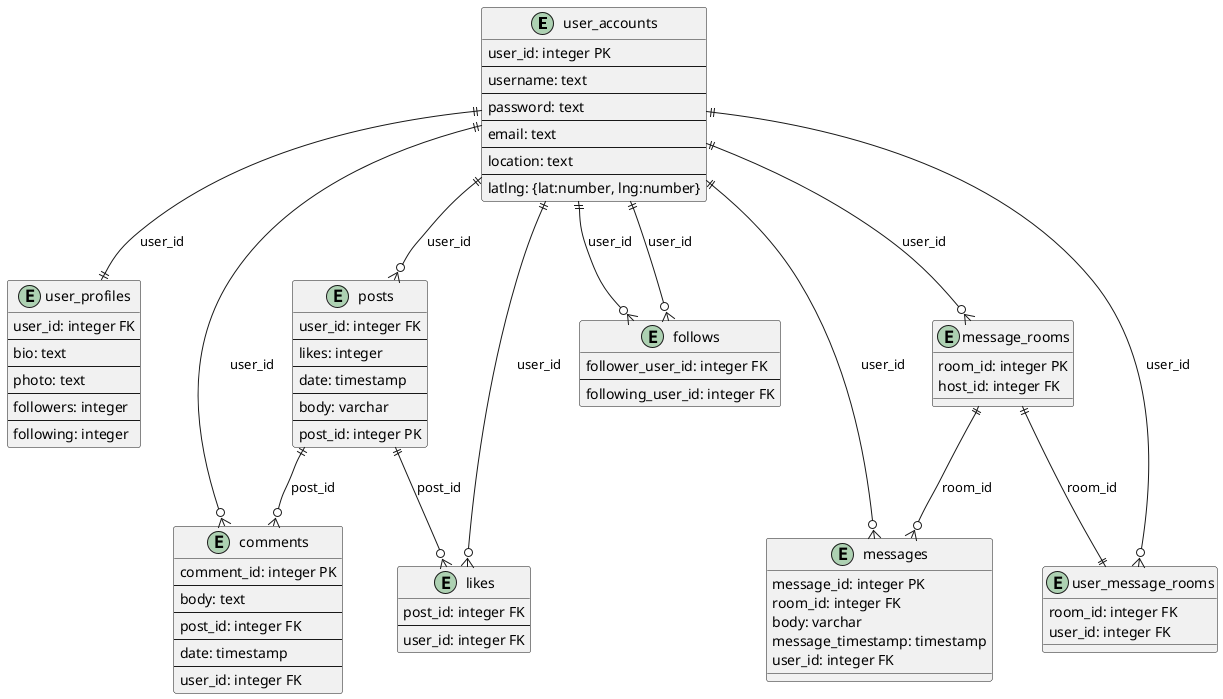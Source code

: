 @startuml
entity "user_accounts" as ua{
    user_id: integer PK
    --
    username: text
    --
    password: text
    --
    email: text
    --
    location: text
    --
    latlng: {lat:number, lng:number}
}
entity "user_profiles" as up{
    user_id: integer FK
    --
    bio: text
    --
    photo: text
    --
    followers: integer
    --
    following: integer
}
entity "posts" as p{
    user_id: integer FK
    --
    likes: integer
    --
    date: timestamp
    --
    body: varchar
    --
    post_id: integer PK
}
entity "comments" as c{
    comment_id: integer PK
    --
    body: text
    --
    post_id: integer FK
    --
    date: timestamp
    --
    user_id: integer FK
}
entity "likes" as l{
    post_id: integer FK
    --
    user_id: integer FK
}
entity "follows" as f{
    follower_user_id: integer FK
    --
    following_user_id: integer FK
}
entity "messages" as m{
    message_id: integer PK
    room_id: integer FK
    body: varchar
    message_timestamp: timestamp
    user_id: integer FK
}
entity "message_rooms" as mr{
    room_id: integer PK
    host_id: integer FK
}
entity "user_message_rooms" as umr{
    room_id: integer FK
    user_id: integer FK
}
ua ||--o{ c : user_id
ua ||--o{ f: user_id
ua ||--o{ f : user_id
ua ||--o{ l: user_id
ua ||--|| up : user_id
ua ||--o{ m: user_id
ua ||--o{ mr: user_id
ua ||--o{ umr: user_id
ua ||--o{ p : user_id
p ||--o{ c: post_id
p ||--o{ l: post_id
mr ||--|| umr: room_id
mr ||--o{ m : room_id

@enduml